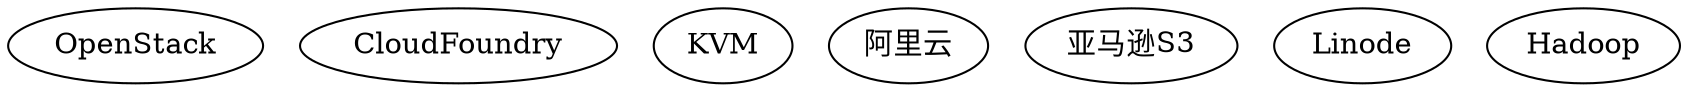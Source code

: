 graph big_data_cloud_knowlege_map {
  OpenStack;
  CloudFoundry;
  KVM;
  阿里云;
  亚马逊S3;
  Linode;

  Hadoop;
}	